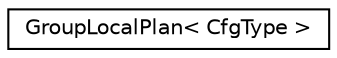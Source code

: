 digraph "Graphical Class Hierarchy"
{
 // LATEX_PDF_SIZE
  edge [fontname="Helvetica",fontsize="10",labelfontname="Helvetica",labelfontsize="10"];
  node [fontname="Helvetica",fontsize="10",shape=record];
  rankdir="LR";
  Node0 [label="GroupLocalPlan\< CfgType \>",height=0.2,width=0.4,color="black", fillcolor="white", style="filled",URL="$classGroupLocalPlan.html",tooltip=" "];
}
